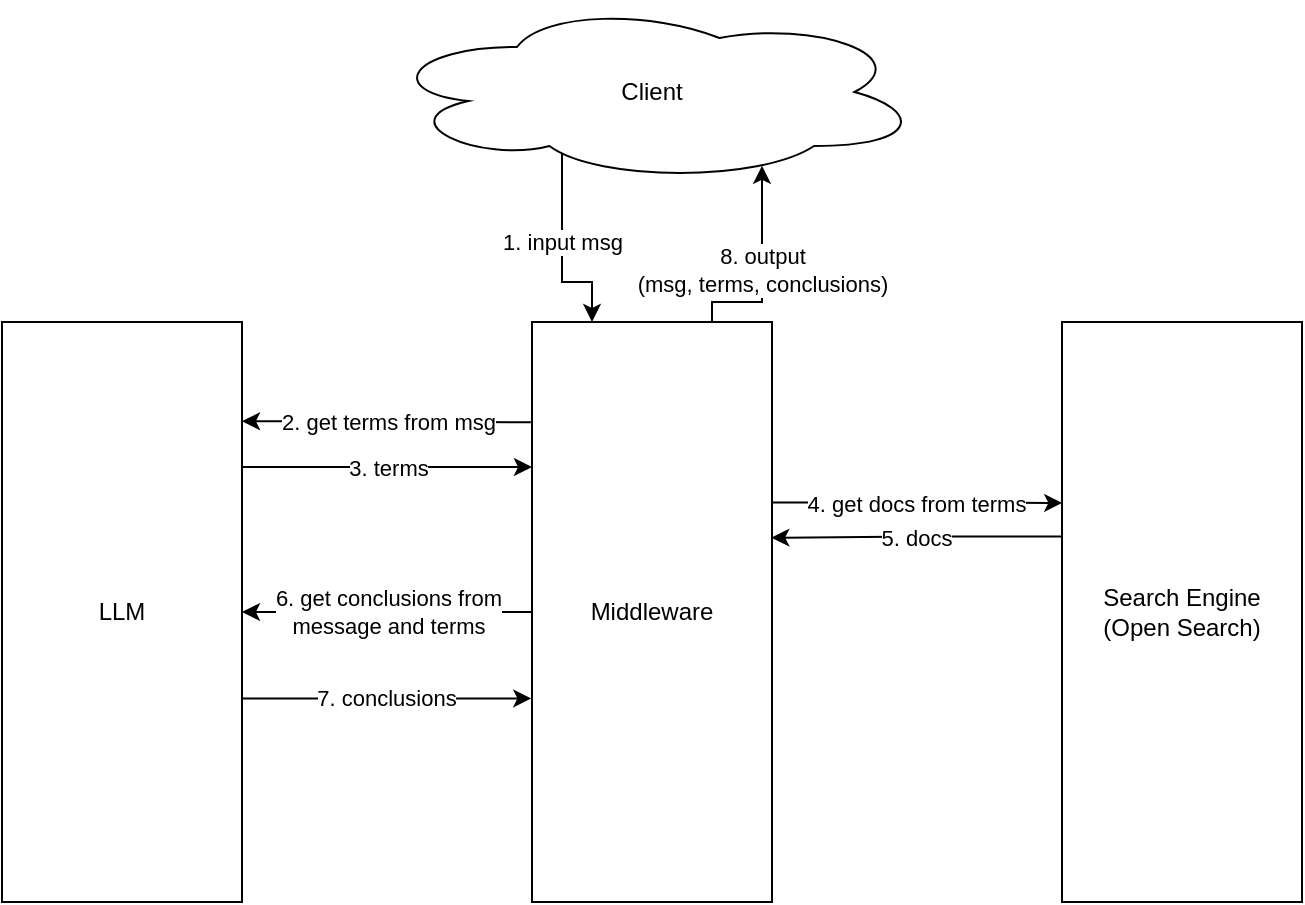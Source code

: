 <mxfile version="23.1.1" type="device">
  <diagram name="Page-1" id="YvDVts8D4PaRZpL1mZuc">
    <mxGraphModel dx="1258" dy="663" grid="1" gridSize="10" guides="1" tooltips="1" connect="1" arrows="1" fold="1" page="1" pageScale="1" pageWidth="850" pageHeight="1100" math="0" shadow="0">
      <root>
        <mxCell id="0" />
        <mxCell id="1" parent="0" />
        <mxCell id="SJMh7dNNGu0fETIsVEzd-5" value="2. get terms from msg" style="edgeStyle=orthogonalEdgeStyle;rounded=0;orthogonalLoop=1;jettySize=auto;html=1;entryX=-0.005;entryY=0.173;entryDx=0;entryDy=0;exitX=1;exitY=0.171;exitDx=0;exitDy=0;exitPerimeter=0;entryPerimeter=0;startArrow=classic;startFill=1;endArrow=none;endFill=0;" edge="1" parent="1" source="SJMh7dNNGu0fETIsVEzd-1" target="SJMh7dNNGu0fETIsVEzd-2">
          <mxGeometry relative="1" as="geometry" />
        </mxCell>
        <mxCell id="SJMh7dNNGu0fETIsVEzd-12" value="3. terms" style="edgeStyle=orthogonalEdgeStyle;rounded=0;orthogonalLoop=1;jettySize=auto;html=1;exitX=1;exitY=0.25;exitDx=0;exitDy=0;entryX=0;entryY=0.25;entryDx=0;entryDy=0;" edge="1" parent="1" source="SJMh7dNNGu0fETIsVEzd-1" target="SJMh7dNNGu0fETIsVEzd-2">
          <mxGeometry relative="1" as="geometry" />
        </mxCell>
        <mxCell id="SJMh7dNNGu0fETIsVEzd-16" value="7. conclusions" style="edgeStyle=orthogonalEdgeStyle;rounded=0;orthogonalLoop=1;jettySize=auto;html=1;exitX=0.997;exitY=0.649;exitDx=0;exitDy=0;entryX=-0.003;entryY=0.649;entryDx=0;entryDy=0;exitPerimeter=0;entryPerimeter=0;" edge="1" parent="1" source="SJMh7dNNGu0fETIsVEzd-1" target="SJMh7dNNGu0fETIsVEzd-2">
          <mxGeometry relative="1" as="geometry" />
        </mxCell>
        <mxCell id="SJMh7dNNGu0fETIsVEzd-1" value="LLM" style="rounded=0;whiteSpace=wrap;html=1;" vertex="1" parent="1">
          <mxGeometry x="100" y="310" width="120" height="290" as="geometry" />
        </mxCell>
        <mxCell id="SJMh7dNNGu0fETIsVEzd-13" value="4. get docs from terms" style="edgeStyle=orthogonalEdgeStyle;rounded=0;orthogonalLoop=1;jettySize=auto;html=1;entryX=0.001;entryY=0.312;entryDx=0;entryDy=0;entryPerimeter=0;exitX=0.997;exitY=0.311;exitDx=0;exitDy=0;exitPerimeter=0;" edge="1" parent="1" source="SJMh7dNNGu0fETIsVEzd-2" target="SJMh7dNNGu0fETIsVEzd-3">
          <mxGeometry relative="1" as="geometry">
            <mxPoint x="490" y="400" as="sourcePoint" />
          </mxGeometry>
        </mxCell>
        <mxCell id="SJMh7dNNGu0fETIsVEzd-15" value="6. get conclusions from&lt;br&gt;message and terms" style="edgeStyle=orthogonalEdgeStyle;rounded=0;orthogonalLoop=1;jettySize=auto;html=1;" edge="1" parent="1" source="SJMh7dNNGu0fETIsVEzd-2" target="SJMh7dNNGu0fETIsVEzd-1">
          <mxGeometry relative="1" as="geometry" />
        </mxCell>
        <mxCell id="SJMh7dNNGu0fETIsVEzd-2" value="Middleware" style="rounded=0;whiteSpace=wrap;html=1;" vertex="1" parent="1">
          <mxGeometry x="365" y="310" width="120" height="290" as="geometry" />
        </mxCell>
        <mxCell id="SJMh7dNNGu0fETIsVEzd-14" value="5. docs" style="edgeStyle=orthogonalEdgeStyle;rounded=0;orthogonalLoop=1;jettySize=auto;html=1;entryX=0.997;entryY=0.372;entryDx=0;entryDy=0;entryPerimeter=0;exitX=-0.001;exitY=0.37;exitDx=0;exitDy=0;exitPerimeter=0;" edge="1" parent="1" source="SJMh7dNNGu0fETIsVEzd-3" target="SJMh7dNNGu0fETIsVEzd-2">
          <mxGeometry relative="1" as="geometry" />
        </mxCell>
        <mxCell id="SJMh7dNNGu0fETIsVEzd-3" value="Search Engine&lt;br&gt;(Open Search)" style="rounded=0;whiteSpace=wrap;html=1;" vertex="1" parent="1">
          <mxGeometry x="630" y="310" width="120" height="290" as="geometry" />
        </mxCell>
        <mxCell id="SJMh7dNNGu0fETIsVEzd-9" value="1. input msg" style="edgeStyle=orthogonalEdgeStyle;rounded=0;orthogonalLoop=1;jettySize=auto;html=1;entryX=0.25;entryY=0;entryDx=0;entryDy=0;exitX=0.31;exitY=0.8;exitDx=0;exitDy=0;exitPerimeter=0;" edge="1" parent="1" source="SJMh7dNNGu0fETIsVEzd-10" target="SJMh7dNNGu0fETIsVEzd-2">
          <mxGeometry relative="1" as="geometry">
            <mxPoint x="425" y="230" as="sourcePoint" />
            <Array as="points">
              <mxPoint x="380" y="222" />
              <mxPoint x="380" y="290" />
              <mxPoint x="395" y="290" />
            </Array>
          </mxGeometry>
        </mxCell>
        <mxCell id="SJMh7dNNGu0fETIsVEzd-10" value="Client" style="ellipse;shape=cloud;whiteSpace=wrap;html=1;" vertex="1" parent="1">
          <mxGeometry x="290" y="150" width="270" height="90" as="geometry" />
        </mxCell>
        <mxCell id="SJMh7dNNGu0fETIsVEzd-17" value="8. output&lt;br&gt;(msg, terms, conclusions)" style="edgeStyle=orthogonalEdgeStyle;rounded=0;orthogonalLoop=1;jettySize=auto;html=1;entryX=0.703;entryY=0.91;entryDx=0;entryDy=0;entryPerimeter=0;exitX=0.75;exitY=0;exitDx=0;exitDy=0;" edge="1" parent="1" source="SJMh7dNNGu0fETIsVEzd-2" target="SJMh7dNNGu0fETIsVEzd-10">
          <mxGeometry relative="1" as="geometry">
            <Array as="points">
              <mxPoint x="455" y="300" />
              <mxPoint x="480" y="300" />
              <mxPoint x="480" y="232" />
            </Array>
          </mxGeometry>
        </mxCell>
      </root>
    </mxGraphModel>
  </diagram>
</mxfile>
